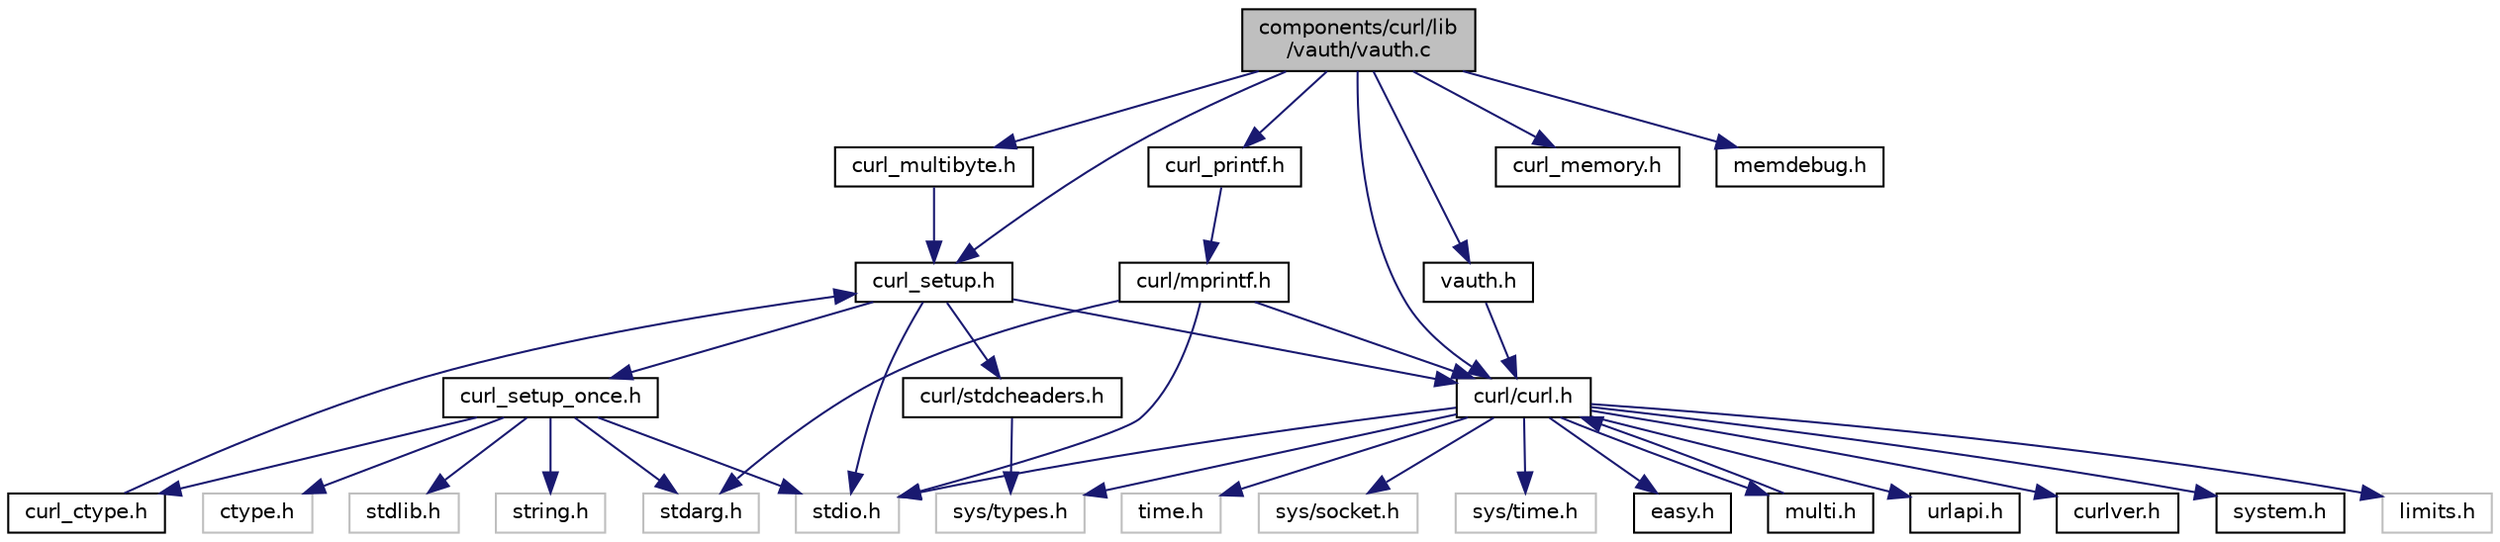 digraph "components/curl/lib/vauth/vauth.c"
{
  edge [fontname="Helvetica",fontsize="10",labelfontname="Helvetica",labelfontsize="10"];
  node [fontname="Helvetica",fontsize="10",shape=record];
  Node0 [label="components/curl/lib\l/vauth/vauth.c",height=0.2,width=0.4,color="black", fillcolor="grey75", style="filled", fontcolor="black"];
  Node0 -> Node1 [color="midnightblue",fontsize="10",style="solid",fontname="Helvetica"];
  Node1 [label="curl_setup.h",height=0.2,width=0.4,color="black", fillcolor="white", style="filled",URL="$curl__setup_8h.html"];
  Node1 -> Node2 [color="midnightblue",fontsize="10",style="solid",fontname="Helvetica"];
  Node2 [label="curl/curl.h",height=0.2,width=0.4,color="black", fillcolor="white", style="filled",URL="$curl_8h.html"];
  Node2 -> Node3 [color="midnightblue",fontsize="10",style="solid",fontname="Helvetica"];
  Node3 [label="curlver.h",height=0.2,width=0.4,color="black", fillcolor="white", style="filled",URL="$curlver_8h.html"];
  Node2 -> Node4 [color="midnightblue",fontsize="10",style="solid",fontname="Helvetica"];
  Node4 [label="system.h",height=0.2,width=0.4,color="black", fillcolor="white", style="filled",URL="$components_2curl_2include_2curl_2_system_8h.html"];
  Node2 -> Node5 [color="midnightblue",fontsize="10",style="solid",fontname="Helvetica"];
  Node5 [label="stdio.h",height=0.2,width=0.4,color="grey75", fillcolor="white", style="filled"];
  Node2 -> Node6 [color="midnightblue",fontsize="10",style="solid",fontname="Helvetica"];
  Node6 [label="limits.h",height=0.2,width=0.4,color="grey75", fillcolor="white", style="filled"];
  Node2 -> Node7 [color="midnightblue",fontsize="10",style="solid",fontname="Helvetica"];
  Node7 [label="sys/types.h",height=0.2,width=0.4,color="grey75", fillcolor="white", style="filled"];
  Node2 -> Node8 [color="midnightblue",fontsize="10",style="solid",fontname="Helvetica"];
  Node8 [label="time.h",height=0.2,width=0.4,color="grey75", fillcolor="white", style="filled"];
  Node2 -> Node9 [color="midnightblue",fontsize="10",style="solid",fontname="Helvetica"];
  Node9 [label="sys/socket.h",height=0.2,width=0.4,color="grey75", fillcolor="white", style="filled"];
  Node2 -> Node10 [color="midnightblue",fontsize="10",style="solid",fontname="Helvetica"];
  Node10 [label="sys/time.h",height=0.2,width=0.4,color="grey75", fillcolor="white", style="filled"];
  Node2 -> Node11 [color="midnightblue",fontsize="10",style="solid",fontname="Helvetica"];
  Node11 [label="easy.h",height=0.2,width=0.4,color="black", fillcolor="white", style="filled",URL="$easy_8h.html"];
  Node2 -> Node12 [color="midnightblue",fontsize="10",style="solid",fontname="Helvetica"];
  Node12 [label="multi.h",height=0.2,width=0.4,color="black", fillcolor="white", style="filled",URL="$multi_8h.html"];
  Node12 -> Node2 [color="midnightblue",fontsize="10",style="solid",fontname="Helvetica"];
  Node2 -> Node13 [color="midnightblue",fontsize="10",style="solid",fontname="Helvetica"];
  Node13 [label="urlapi.h",height=0.2,width=0.4,color="black", fillcolor="white", style="filled",URL="$urlapi_8h.html"];
  Node1 -> Node5 [color="midnightblue",fontsize="10",style="solid",fontname="Helvetica"];
  Node1 -> Node14 [color="midnightblue",fontsize="10",style="solid",fontname="Helvetica"];
  Node14 [label="curl/stdcheaders.h",height=0.2,width=0.4,color="black", fillcolor="white", style="filled",URL="$stdcheaders_8h.html"];
  Node14 -> Node7 [color="midnightblue",fontsize="10",style="solid",fontname="Helvetica"];
  Node1 -> Node15 [color="midnightblue",fontsize="10",style="solid",fontname="Helvetica"];
  Node15 [label="curl_setup_once.h",height=0.2,width=0.4,color="black", fillcolor="white", style="filled",URL="$curl__setup__once_8h.html"];
  Node15 -> Node5 [color="midnightblue",fontsize="10",style="solid",fontname="Helvetica"];
  Node15 -> Node16 [color="midnightblue",fontsize="10",style="solid",fontname="Helvetica"];
  Node16 [label="stdlib.h",height=0.2,width=0.4,color="grey75", fillcolor="white", style="filled"];
  Node15 -> Node17 [color="midnightblue",fontsize="10",style="solid",fontname="Helvetica"];
  Node17 [label="string.h",height=0.2,width=0.4,color="grey75", fillcolor="white", style="filled"];
  Node15 -> Node18 [color="midnightblue",fontsize="10",style="solid",fontname="Helvetica"];
  Node18 [label="stdarg.h",height=0.2,width=0.4,color="grey75", fillcolor="white", style="filled"];
  Node15 -> Node19 [color="midnightblue",fontsize="10",style="solid",fontname="Helvetica"];
  Node19 [label="ctype.h",height=0.2,width=0.4,color="grey75", fillcolor="white", style="filled"];
  Node15 -> Node20 [color="midnightblue",fontsize="10",style="solid",fontname="Helvetica"];
  Node20 [label="curl_ctype.h",height=0.2,width=0.4,color="black", fillcolor="white", style="filled",URL="$curl__ctype_8h.html"];
  Node20 -> Node1 [color="midnightblue",fontsize="10",style="solid",fontname="Helvetica"];
  Node0 -> Node2 [color="midnightblue",fontsize="10",style="solid",fontname="Helvetica"];
  Node0 -> Node21 [color="midnightblue",fontsize="10",style="solid",fontname="Helvetica"];
  Node21 [label="vauth.h",height=0.2,width=0.4,color="black", fillcolor="white", style="filled",URL="$vauth_8h.html"];
  Node21 -> Node2 [color="midnightblue",fontsize="10",style="solid",fontname="Helvetica"];
  Node0 -> Node22 [color="midnightblue",fontsize="10",style="solid",fontname="Helvetica"];
  Node22 [label="curl_multibyte.h",height=0.2,width=0.4,color="black", fillcolor="white", style="filled",URL="$curl__multibyte_8h.html"];
  Node22 -> Node1 [color="midnightblue",fontsize="10",style="solid",fontname="Helvetica"];
  Node0 -> Node23 [color="midnightblue",fontsize="10",style="solid",fontname="Helvetica"];
  Node23 [label="curl_printf.h",height=0.2,width=0.4,color="black", fillcolor="white", style="filled",URL="$curl__printf_8h.html"];
  Node23 -> Node24 [color="midnightblue",fontsize="10",style="solid",fontname="Helvetica"];
  Node24 [label="curl/mprintf.h",height=0.2,width=0.4,color="black", fillcolor="white", style="filled",URL="$mprintf_8h.html"];
  Node24 -> Node18 [color="midnightblue",fontsize="10",style="solid",fontname="Helvetica"];
  Node24 -> Node5 [color="midnightblue",fontsize="10",style="solid",fontname="Helvetica"];
  Node24 -> Node2 [color="midnightblue",fontsize="10",style="solid",fontname="Helvetica"];
  Node0 -> Node25 [color="midnightblue",fontsize="10",style="solid",fontname="Helvetica"];
  Node25 [label="curl_memory.h",height=0.2,width=0.4,color="black", fillcolor="white", style="filled",URL="$curl__memory_8h.html"];
  Node0 -> Node26 [color="midnightblue",fontsize="10",style="solid",fontname="Helvetica"];
  Node26 [label="memdebug.h",height=0.2,width=0.4,color="black", fillcolor="white", style="filled",URL="$memdebug_8h.html"];
}
